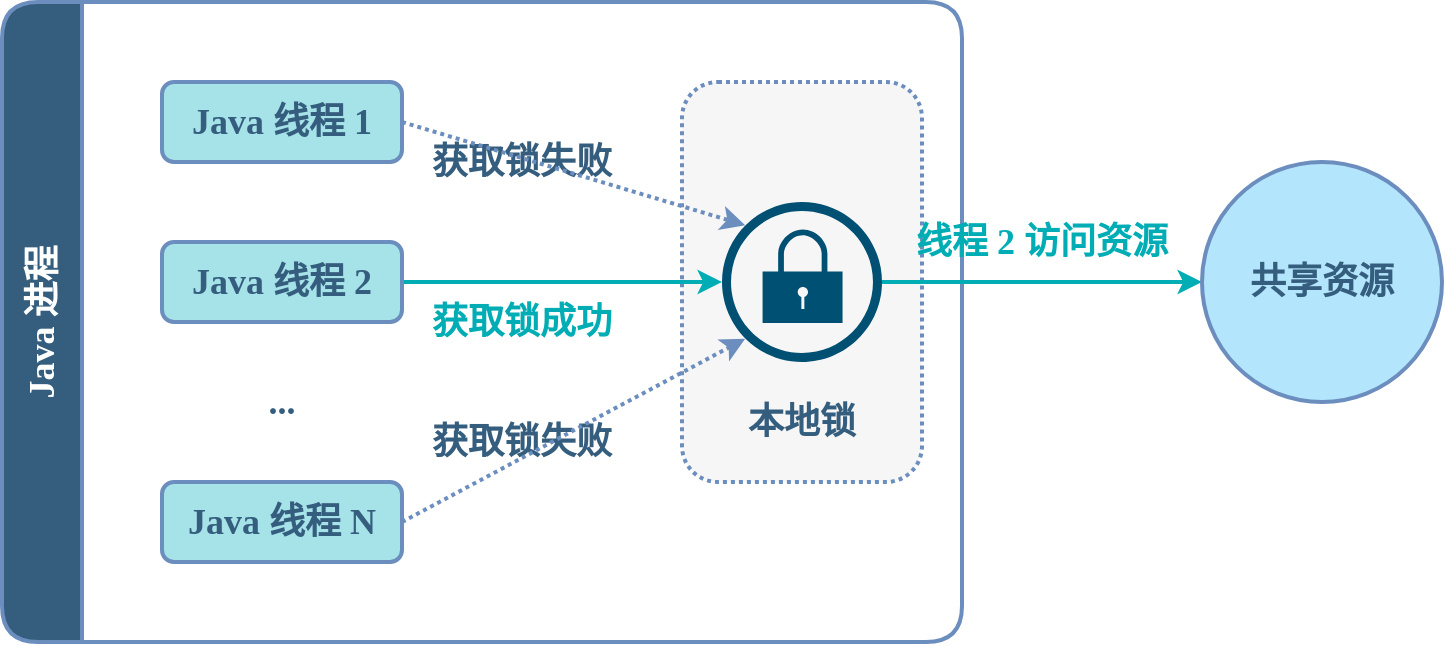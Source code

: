 <mxfile compressed="true" version="22.0.3" type="device" pages="4"><diagram name="本地锁" id="1yWEmwZhOA9OuNrl3V1_"><mxGraphModel dx="1418" dy="1421" grid="1" gridSize="10" guides="1" tooltips="1" connect="1" arrows="1" fold="1" page="1" pageScale="1" pageWidth="827" pageHeight="583" background="none" math="0" shadow="0"><root><mxCell id="OO8-lPoQyMpIlVlGduNK-0"/><mxCell id="OO8-lPoQyMpIlVlGduNK-1" parent="OO8-lPoQyMpIlVlGduNK-0"/><mxCell id="M4LfyzodiBoQ0eh-0KDr-0" value="Java 进程" style="swimlane;horizontal=0;whiteSpace=wrap;html=1;rounded=1;shadow=0;align=center;verticalAlign=middle;fontFamily=Comic Sans MS;fontSize=18;fontColor=#FFFFFF;fillColor=#355E7E;swimlaneLine=1;strokeColor=#6C8EBF;startSize=40;strokeWidth=2;container=0;" parent="OO8-lPoQyMpIlVlGduNK-1" vertex="1"><mxGeometry x="40" y="-440" width="480" height="320" as="geometry"/></mxCell><mxCell id="TGdpbvJSzfWCaN31yuAn-2" value="获取锁失败" style="rounded=1;whiteSpace=wrap;html=1;shadow=0;align=center;verticalAlign=middle;fontFamily=Comic Sans MS;fontSize=18;fontColor=#355E7E;fillColor=none;strokeColor=none;strokeWidth=2;fontStyle=1;container=0;" parent="M4LfyzodiBoQ0eh-0KDr-0" vertex="1"><mxGeometry x="200" y="200" width="120" height="40" as="geometry"/></mxCell><mxCell id="TGdpbvJSzfWCaN31yuAn-1" value="获取锁失败" style="rounded=1;whiteSpace=wrap;html=1;shadow=0;align=center;verticalAlign=middle;fontFamily=Comic Sans MS;fontSize=18;fontColor=#355E7E;fillColor=none;strokeColor=none;strokeWidth=2;fontStyle=1;container=0;" parent="M4LfyzodiBoQ0eh-0KDr-0" vertex="1"><mxGeometry x="200" y="60" width="120" height="40" as="geometry"/></mxCell><mxCell id="TGdpbvJSzfWCaN31yuAn-0" value="获取锁成功" style="rounded=1;whiteSpace=wrap;html=1;shadow=0;align=center;verticalAlign=middle;fontFamily=Comic Sans MS;fontSize=18;fontColor=#00ADB5;fillColor=none;strokeColor=none;strokeWidth=2;fontStyle=1;container=0;" parent="M4LfyzodiBoQ0eh-0KDr-0" vertex="1"><mxGeometry x="200" y="140" width="120" height="40" as="geometry"/></mxCell><mxCell id="4mXA3abjLllR75dNkjDK-1" value="" style="rounded=1;whiteSpace=wrap;html=1;shadow=0;dashed=1;dashPattern=1 1;labelBackgroundColor=none;strokeColor=#6C8EBF;strokeWidth=2;align=center;verticalAlign=bottom;fontFamily=Comic Sans MS;fontSize=18;fontColor=#0F4C75;fillColor=#F6F6F6;container=0;spacing=0;spacingBottom=0;fontStyle=1" parent="OO8-lPoQyMpIlVlGduNK-1" vertex="1"><mxGeometry x="380" y="-400" width="120" height="200" as="geometry"/></mxCell><mxCell id="ekLYxSYegP38x1zHrc41-3" value="" style="sketch=0;points=[[0.5,0,0],[1,0.5,0],[0.5,1,0],[0,0.5,0],[0.145,0.145,0],[0.856,0.145,0],[0.855,0.856,0],[0.145,0.855,0]];verticalLabelPosition=bottom;html=1;verticalAlign=top;aspect=fixed;align=center;pointerEvents=1;shape=mxgraph.cisco19.lock;fillColor=#005073;strokeColor=none;shadow=0;dashed=0;fontFamily=Helvetica;fontSize=12;fontColor=default;container=0;" parent="OO8-lPoQyMpIlVlGduNK-1" vertex="1"><mxGeometry x="400" y="-340" width="80" height="80" as="geometry"/></mxCell><mxCell id="eT1TZI0f9p2gjct2K3rV-0" style="shape=connector;rounded=1;orthogonalLoop=1;jettySize=auto;html=1;exitX=1;exitY=0.5;exitDx=0;exitDy=0;labelBackgroundColor=default;strokeColor=#6C8EBF;strokeWidth=2;align=center;verticalAlign=middle;fontFamily=ZCOOL QingKe HuangYou;fontSource=https%3A%2F%2Ffonts.googleapis.com%2Fcss%3Ffamily%3DZCOOL%2BQingKe%2BHuangYou;fontSize=18;fontColor=default;endArrow=classic;entryX=0.145;entryY=0.145;entryDx=0;entryDy=0;entryPerimeter=0;dashed=1;dashPattern=1 1;" parent="OO8-lPoQyMpIlVlGduNK-1" source="R5PbTfwPFYwdyBn6Z4OT-0" target="ekLYxSYegP38x1zHrc41-3" edge="1"><mxGeometry relative="1" as="geometry"><mxPoint x="440" y="-340" as="targetPoint"/></mxGeometry></mxCell><mxCell id="eT1TZI0f9p2gjct2K3rV-3" style="shape=connector;rounded=1;orthogonalLoop=1;jettySize=auto;html=1;exitX=1;exitY=0.5;exitDx=0;exitDy=0;labelBackgroundColor=default;strokeColor=#6C8EBF;strokeWidth=2;align=center;verticalAlign=middle;fontFamily=ZCOOL QingKe HuangYou;fontSource=https%3A%2F%2Ffonts.googleapis.com%2Fcss%3Ffamily%3DZCOOL%2BQingKe%2BHuangYou;fontSize=18;fontColor=default;endArrow=classic;entryX=0.145;entryY=0.855;entryDx=0;entryDy=0;entryPerimeter=0;dashed=1;dashPattern=1 1;" parent="OO8-lPoQyMpIlVlGduNK-1" source="R5PbTfwPFYwdyBn6Z4OT-2" target="ekLYxSYegP38x1zHrc41-3" edge="1"><mxGeometry relative="1" as="geometry"><mxPoint x="440" y="-260" as="targetPoint"/></mxGeometry></mxCell><mxCell id="eT1TZI0f9p2gjct2K3rV-2" style="shape=connector;rounded=1;orthogonalLoop=1;jettySize=auto;html=1;exitX=1;exitY=0.5;exitDx=0;exitDy=0;labelBackgroundColor=default;strokeColor=#00ADB5;strokeWidth=2;align=center;verticalAlign=middle;fontFamily=ZCOOL QingKe HuangYou;fontSource=https%3A%2F%2Ffonts.googleapis.com%2Fcss%3Ffamily%3DZCOOL%2BQingKe%2BHuangYou;fontSize=18;fontColor=default;endArrow=classic;fontStyle=0" parent="OO8-lPoQyMpIlVlGduNK-1" source="R5PbTfwPFYwdyBn6Z4OT-1" target="ekLYxSYegP38x1zHrc41-3" edge="1"><mxGeometry relative="1" as="geometry"><mxPoint x="200" y="-300.0" as="sourcePoint"/><mxPoint x="360" y="-300.0" as="targetPoint"/></mxGeometry></mxCell><mxCell id="TGdpbvJSzfWCaN31yuAn-3" value="线程 2 访问资源" style="rounded=1;whiteSpace=wrap;html=1;shadow=0;align=center;verticalAlign=middle;fontFamily=Comic Sans MS;fontSize=18;fontColor=#00ADB5;fillColor=none;strokeColor=none;strokeWidth=2;fontStyle=1" parent="OO8-lPoQyMpIlVlGduNK-1" vertex="1"><mxGeometry x="480" y="-340" width="160" height="40" as="geometry"/></mxCell><mxCell id="ekLYxSYegP38x1zHrc41-4" style="edgeStyle=orthogonalEdgeStyle;shape=connector;rounded=1;orthogonalLoop=1;jettySize=auto;html=1;exitX=1;exitY=0.5;exitDx=0;exitDy=0;exitPerimeter=0;entryX=0;entryY=0.5;entryDx=0;entryDy=0;labelBackgroundColor=default;strokeColor=#00ADB5;strokeWidth=2;align=center;verticalAlign=middle;fontFamily=ZCOOL QingKe HuangYou;fontSource=https%3A%2F%2Ffonts.googleapis.com%2Fcss%3Ffamily%3DZCOOL%2BQingKe%2BHuangYou;fontSize=18;fontColor=#333333;endArrow=classic;" parent="OO8-lPoQyMpIlVlGduNK-1" source="ekLYxSYegP38x1zHrc41-3" target="X4AZwmHD_2uOrY_8uLs--1" edge="1"><mxGeometry relative="1" as="geometry"><mxPoint x="640" y="-300" as="targetPoint"/></mxGeometry></mxCell><mxCell id="R5PbTfwPFYwdyBn6Z4OT-0" value="Java 线程 1" style="rounded=1;whiteSpace=wrap;html=1;shadow=0;align=center;verticalAlign=middle;fontFamily=Comic Sans MS;fontSize=18;fontColor=#355E7E;fillColor=#A6E3E9;strokeColor=#6C8EBF;strokeWidth=2;fontStyle=1;container=0;" parent="OO8-lPoQyMpIlVlGduNK-1" vertex="1"><mxGeometry x="120" y="-400" width="120" height="40" as="geometry"/></mxCell><mxCell id="R5PbTfwPFYwdyBn6Z4OT-1" value="Java 线程 2" style="rounded=1;whiteSpace=wrap;html=1;shadow=0;align=center;verticalAlign=middle;fontFamily=Comic Sans MS;fontSize=18;fontColor=#355E7E;fillColor=#A6E3E9;strokeColor=#6C8EBF;strokeWidth=2;fontStyle=1;container=0;" parent="OO8-lPoQyMpIlVlGduNK-1" vertex="1"><mxGeometry x="120" y="-320" width="120" height="40" as="geometry"/></mxCell><mxCell id="R5PbTfwPFYwdyBn6Z4OT-2" value="Java 线程 N" style="rounded=1;whiteSpace=wrap;html=1;shadow=0;align=center;verticalAlign=middle;fontFamily=Comic Sans MS;fontSize=18;fontColor=#355E7E;fillColor=#A6E3E9;strokeColor=#6C8EBF;strokeWidth=2;fontStyle=1;container=0;" parent="OO8-lPoQyMpIlVlGduNK-1" vertex="1"><mxGeometry x="120" y="-200" width="120" height="40" as="geometry"/></mxCell><mxCell id="2tkto3PHA0BNZSgjQ4MR-0" value="..." style="rounded=1;whiteSpace=wrap;html=1;shadow=0;align=center;verticalAlign=middle;fontFamily=Comic Sans MS;fontSize=18;fontColor=#355E7E;fillColor=none;strokeColor=none;strokeWidth=2;fontStyle=1;container=0;" parent="OO8-lPoQyMpIlVlGduNK-1" vertex="1"><mxGeometry x="120" y="-260" width="120" height="40" as="geometry"/></mxCell><mxCell id="4mXA3abjLllR75dNkjDK-2" value="本地锁" style="rounded=1;whiteSpace=wrap;html=1;shadow=0;align=center;verticalAlign=middle;fontFamily=Comic Sans MS;fontSize=18;fontColor=#355E7E;fillColor=none;strokeColor=none;strokeWidth=2;fontStyle=1;container=0;" parent="OO8-lPoQyMpIlVlGduNK-1" vertex="1"><mxGeometry x="380" y="-250" width="120" height="40" as="geometry"/></mxCell><mxCell id="X4AZwmHD_2uOrY_8uLs--1" value="&lt;b&gt;共享资源&lt;/b&gt;" style="ellipse;whiteSpace=wrap;html=1;aspect=fixed;rounded=1;shadow=0;strokeColor=#6C8EBF;strokeWidth=2;align=center;verticalAlign=middle;fontFamily=Comic Sans MS;fontSize=18;fontColor=#355E7E;fillColor=#B3E5FC;" vertex="1" parent="OO8-lPoQyMpIlVlGduNK-1"><mxGeometry x="640" y="-360" width="120" height="120" as="geometry"/></mxCell></root></mxGraphModel></diagram><diagram id="vUAgwQJx60NBp7fJHp30" name="分布式锁"><mxGraphModel dx="2363" dy="1980" grid="1" gridSize="10" guides="1" tooltips="1" connect="1" arrows="1" fold="1" page="1" pageScale="1" pageWidth="827" pageHeight="583" math="0" shadow="0"><root><mxCell id="0"/><mxCell id="1" parent="0"/><mxCell id="3qjXDOIiSSS3oEqfm58d-1" value="" style="rounded=1;whiteSpace=wrap;html=1;shadow=0;dashed=1;dashPattern=1 1;labelBackgroundColor=none;strokeColor=#6C8EBF;strokeWidth=2;align=center;verticalAlign=bottom;fontFamily=Comic Sans MS;fontSize=18;fontColor=#0F4C75;fillColor=#F6F6F6;container=0;spacing=0;spacingBottom=0;fontStyle=1" parent="1" vertex="1"><mxGeometry x="380" y="-400" width="120" height="200" as="geometry"/></mxCell><mxCell id="3qjXDOIiSSS3oEqfm58d-2" value="分布式锁" style="rounded=1;whiteSpace=wrap;html=1;shadow=0;align=center;verticalAlign=middle;fontFamily=Comic Sans MS;fontSize=18;fontColor=#355E7E;fillColor=none;strokeColor=none;strokeWidth=2;fontStyle=1;container=0;" parent="1" vertex="1"><mxGeometry x="380" y="-250" width="120" height="40" as="geometry"/></mxCell><mxCell id="KHgKTh56NRhSMYR2NcEW-1" value="Java 进程 1" style="swimlane;horizontal=0;whiteSpace=wrap;html=1;rounded=1;shadow=0;align=center;verticalAlign=middle;fontFamily=Comic Sans MS;fontSize=18;fontColor=#FFFFFF;fillColor=#355E7E;swimlaneLine=1;strokeColor=#6C8EBF;startSize=40;strokeWidth=2;container=0;" parent="1" vertex="1"><mxGeometry x="40" y="-520" width="240" height="120" as="geometry"/></mxCell><mxCell id="KHgKTh56NRhSMYR2NcEW-13" style="edgeStyle=orthogonalEdgeStyle;shape=connector;rounded=1;orthogonalLoop=1;jettySize=auto;html=1;exitX=1;exitY=0.5;exitDx=0;exitDy=0;exitPerimeter=0;entryX=0;entryY=0.5;entryDx=0;entryDy=0;labelBackgroundColor=default;strokeColor=#00ADB5;strokeWidth=2;align=center;verticalAlign=middle;fontFamily=ZCOOL QingKe HuangYou;fontSource=https%3A%2F%2Ffonts.googleapis.com%2Fcss%3Ffamily%3DZCOOL%2BQingKe%2BHuangYou;fontSize=18;fontColor=#333333;endArrow=classic;" parent="1" source="KHgKTh56NRhSMYR2NcEW-5" target="ptdSS_jhPU1x176iL7gg-1" edge="1"><mxGeometry relative="1" as="geometry"><mxPoint x="640" y="-300" as="targetPoint"/></mxGeometry></mxCell><mxCell id="KHgKTh56NRhSMYR2NcEW-2" value="Java 线程 1" style="rounded=1;whiteSpace=wrap;html=1;shadow=0;align=center;verticalAlign=middle;fontFamily=Comic Sans MS;fontSize=18;fontColor=#355E7E;fillColor=#A6E3E9;strokeColor=#6C8EBF;strokeWidth=2;fontStyle=1;container=0;" parent="1" vertex="1"><mxGeometry x="120" y="-480" width="120" height="40" as="geometry"/></mxCell><mxCell id="KHgKTh56NRhSMYR2NcEW-3" value="Java 线程 2" style="rounded=1;whiteSpace=wrap;html=1;shadow=0;align=center;verticalAlign=middle;fontFamily=Comic Sans MS;fontSize=18;fontColor=#355E7E;fillColor=#A6E3E9;strokeColor=#6C8EBF;strokeWidth=2;fontStyle=1;container=0;" parent="1" vertex="1"><mxGeometry x="120" y="-320" width="120" height="40" as="geometry"/></mxCell><mxCell id="KHgKTh56NRhSMYR2NcEW-5" value="" style="sketch=0;points=[[0.5,0,0],[1,0.5,0],[0.5,1,0],[0,0.5,0],[0.145,0.145,0],[0.856,0.145,0],[0.855,0.856,0],[0.145,0.855,0]];verticalLabelPosition=bottom;html=1;verticalAlign=top;aspect=fixed;align=center;pointerEvents=1;shape=mxgraph.cisco19.lock;fillColor=#005073;strokeColor=none;shadow=0;dashed=0;fontFamily=Helvetica;fontSize=12;fontColor=default;" parent="1" vertex="1"><mxGeometry x="400" y="-340" width="80" height="80" as="geometry"/></mxCell><mxCell id="KHgKTh56NRhSMYR2NcEW-6" style="shape=connector;rounded=1;orthogonalLoop=1;jettySize=auto;html=1;exitX=1;exitY=0.5;exitDx=0;exitDy=0;labelBackgroundColor=default;strokeColor=#6C8EBF;strokeWidth=2;align=center;verticalAlign=middle;fontFamily=ZCOOL QingKe HuangYou;fontSource=https%3A%2F%2Ffonts.googleapis.com%2Fcss%3Ffamily%3DZCOOL%2BQingKe%2BHuangYou;fontSize=18;fontColor=default;endArrow=classic;entryX=0.145;entryY=0.145;entryDx=0;entryDy=0;entryPerimeter=0;dashed=1;dashPattern=1 1;" parent="1" source="KHgKTh56NRhSMYR2NcEW-2" target="KHgKTh56NRhSMYR2NcEW-5" edge="1"><mxGeometry relative="1" as="geometry"><mxPoint x="400" y="-420" as="targetPoint"/></mxGeometry></mxCell><mxCell id="KHgKTh56NRhSMYR2NcEW-7" style="edgeStyle=orthogonalEdgeStyle;shape=connector;rounded=1;orthogonalLoop=1;jettySize=auto;html=1;exitX=1;exitY=0.5;exitDx=0;exitDy=0;labelBackgroundColor=default;strokeColor=#00ADB5;strokeWidth=2;align=center;verticalAlign=middle;fontFamily=ZCOOL QingKe HuangYou;fontSource=https%3A%2F%2Ffonts.googleapis.com%2Fcss%3Ffamily%3DZCOOL%2BQingKe%2BHuangYou;fontSize=18;fontColor=default;endArrow=classic;entryX=0;entryY=0.5;entryDx=0;entryDy=0;entryPerimeter=0;fontStyle=0" parent="1" source="KHgKTh56NRhSMYR2NcEW-3" target="KHgKTh56NRhSMYR2NcEW-5" edge="1"><mxGeometry relative="1" as="geometry"><mxPoint x="360" y="-380" as="targetPoint"/></mxGeometry></mxCell><mxCell id="KHgKTh56NRhSMYR2NcEW-8" style="shape=connector;rounded=1;orthogonalLoop=1;jettySize=auto;html=1;exitX=1;exitY=0.5;exitDx=0;exitDy=0;labelBackgroundColor=default;strokeColor=#6C8EBF;strokeWidth=2;align=center;verticalAlign=middle;fontFamily=ZCOOL QingKe HuangYou;fontSource=https%3A%2F%2Ffonts.googleapis.com%2Fcss%3Ffamily%3DZCOOL%2BQingKe%2BHuangYou;fontSize=18;fontColor=default;endArrow=classic;entryX=0.145;entryY=0.855;entryDx=0;entryDy=0;entryPerimeter=0;dashed=1;dashPattern=1 1;" parent="1" source="KHgKTh56NRhSMYR2NcEW-4" target="KHgKTh56NRhSMYR2NcEW-5" edge="1"><mxGeometry relative="1" as="geometry"><mxPoint x="400" y="-340" as="targetPoint"/></mxGeometry></mxCell><mxCell id="KHgKTh56NRhSMYR2NcEW-10" value="获取锁失败" style="rounded=1;whiteSpace=wrap;html=1;shadow=0;align=center;verticalAlign=middle;fontFamily=Comic Sans MS;fontSize=18;fontColor=#355E7E;fillColor=none;strokeColor=none;strokeWidth=2;fontStyle=1" parent="1" vertex="1"><mxGeometry x="270" y="-420" width="120" height="40" as="geometry"/></mxCell><mxCell id="KHgKTh56NRhSMYR2NcEW-11" value="获取锁失败" style="rounded=1;whiteSpace=wrap;html=1;shadow=0;align=center;verticalAlign=middle;fontFamily=Comic Sans MS;fontSize=18;fontColor=#355E7E;fillColor=none;strokeColor=none;strokeWidth=2;fontStyle=1" parent="1" vertex="1"><mxGeometry x="270" y="-200" width="120" height="40" as="geometry"/></mxCell><mxCell id="KHgKTh56NRhSMYR2NcEW-48" value="Java 进程 N" style="swimlane;horizontal=0;whiteSpace=wrap;html=1;rounded=1;shadow=0;align=center;verticalAlign=middle;fontFamily=Comic Sans MS;fontSize=18;fontColor=#FFFFFF;fillColor=#355E7E;swimlaneLine=1;strokeColor=#6C8EBF;startSize=40;strokeWidth=2;container=0;" parent="1" vertex="1"><mxGeometry x="40" y="-160" width="240" height="120" as="geometry"/></mxCell><mxCell id="KHgKTh56NRhSMYR2NcEW-4" value="Java 线程 N" style="rounded=1;whiteSpace=wrap;html=1;shadow=0;align=center;verticalAlign=middle;fontFamily=Comic Sans MS;fontSize=18;fontColor=#355E7E;fillColor=#A6E3E9;strokeColor=#6C8EBF;strokeWidth=2;fontStyle=1;container=0;" parent="KHgKTh56NRhSMYR2NcEW-48" vertex="1"><mxGeometry x="80" y="40" width="120" height="40" as="geometry"/></mxCell><mxCell id="KHgKTh56NRhSMYR2NcEW-49" value="Java 进程 2" style="swimlane;horizontal=0;whiteSpace=wrap;html=1;rounded=1;shadow=0;align=center;verticalAlign=middle;fontFamily=Comic Sans MS;fontSize=18;fontColor=#FFFFFF;fillColor=#355E7E;swimlaneLine=1;strokeColor=#6C8EBF;startSize=40;strokeWidth=2;container=0;" parent="1" vertex="1"><mxGeometry x="40" y="-360" width="240" height="120" as="geometry"/></mxCell><mxCell id="jtPgEWdq4kx3El_jLVj6-1" value="线程 2 访问资源" style="rounded=1;whiteSpace=wrap;html=1;shadow=0;align=center;verticalAlign=middle;fontFamily=Comic Sans MS;fontSize=18;fontColor=#00ADB5;fillColor=none;strokeColor=none;strokeWidth=2;fontStyle=1" parent="1" vertex="1"><mxGeometry x="480" y="-340" width="160" height="40" as="geometry"/></mxCell><mxCell id="XSLMPvXIytgXpqN9Hltu-1" value="获取锁成功" style="rounded=1;whiteSpace=wrap;html=1;shadow=0;align=center;verticalAlign=middle;fontFamily=Comic Sans MS;fontSize=18;fontColor=#00ADB5;fillColor=none;strokeColor=none;strokeWidth=2;fontStyle=1" parent="1" vertex="1"><mxGeometry x="270" y="-300" width="120" height="40" as="geometry"/></mxCell><mxCell id="WVdauDBgsnGSRhuMhXMX-1" value="..." style="rounded=1;whiteSpace=wrap;html=1;shadow=0;align=center;verticalAlign=middle;fontFamily=Comic Sans MS;fontSize=20;fontColor=#355E7E;fillColor=none;strokeColor=none;strokeWidth=2;fontStyle=1" parent="1" vertex="1"><mxGeometry x="120" y="-220" width="120" height="40" as="geometry"/></mxCell><mxCell id="ptdSS_jhPU1x176iL7gg-1" value="&lt;b&gt;共享资源&lt;/b&gt;" style="ellipse;whiteSpace=wrap;html=1;aspect=fixed;rounded=1;shadow=0;strokeColor=#6C8EBF;strokeWidth=2;align=center;verticalAlign=middle;fontFamily=Comic Sans MS;fontSize=18;fontColor=#355E7E;fillColor=#B3E5FC;" vertex="1" parent="1"><mxGeometry x="640" y="-360" width="120" height="120" as="geometry"/></mxCell></root></mxGraphModel></diagram><diagram name="死锁" id="rIcmB2vaIMvj0HsJuY-q"><mxGraphModel dx="1418" dy="1421" grid="1" gridSize="10" guides="1" tooltips="1" connect="1" arrows="1" fold="1" page="1" pageScale="1" pageWidth="827" pageHeight="583" math="0" shadow="0"><root><mxCell id="P9jogw3oj5tx3YU3QcB7-0"/><mxCell id="P9jogw3oj5tx3YU3QcB7-1" parent="P9jogw3oj5tx3YU3QcB7-0"/><mxCell id="P9jogw3oj5tx3YU3QcB7-2" value="" style="rounded=1;whiteSpace=wrap;html=1;shadow=0;dashed=1;dashPattern=1 1;labelBackgroundColor=none;strokeColor=#6C8EBF;strokeWidth=2;align=center;verticalAlign=bottom;fontFamily=Comic Sans MS;fontSize=18;fontColor=#0F4C75;fillColor=#F6F6F6;container=0;spacing=0;spacingBottom=0;fontStyle=1" vertex="1" parent="P9jogw3oj5tx3YU3QcB7-1"><mxGeometry x="400" y="-400" width="160" height="200" as="geometry"/></mxCell><mxCell id="P9jogw3oj5tx3YU3QcB7-3" value="分布式锁" style="rounded=1;whiteSpace=wrap;html=1;shadow=0;align=center;verticalAlign=middle;fontFamily=Comic Sans MS;fontSize=18;fontColor=#355E7E;fillColor=none;strokeColor=none;strokeWidth=2;fontStyle=1;container=0;" vertex="1" parent="P9jogw3oj5tx3YU3QcB7-1"><mxGeometry x="420" y="-250" width="120" height="40" as="geometry"/></mxCell><mxCell id="P9jogw3oj5tx3YU3QcB7-6" style="edgeStyle=orthogonalEdgeStyle;shape=connector;rounded=1;orthogonalLoop=1;jettySize=auto;html=1;exitX=1;exitY=0.5;exitDx=0;exitDy=0;exitPerimeter=0;entryX=0;entryY=0.5;entryDx=0;entryDy=0;labelBackgroundColor=default;strokeColor=#6C8EBF;strokeWidth=2;align=center;verticalAlign=middle;fontFamily=ZCOOL QingKe HuangYou;fontSource=https%3A%2F%2Ffonts.googleapis.com%2Fcss%3Ffamily%3DZCOOL%2BQingKe%2BHuangYou;fontSize=18;fontColor=#333333;endArrow=none;dashed=1;dashPattern=1 1;endFill=0;" edge="1" parent="P9jogw3oj5tx3YU3QcB7-1" source="P9jogw3oj5tx3YU3QcB7-9" target="HrgkgWXQVwJHxpRJidIv-0"><mxGeometry relative="1" as="geometry"><mxPoint x="640" y="-300" as="targetPoint"/></mxGeometry></mxCell><mxCell id="P9jogw3oj5tx3YU3QcB7-7" value="应用节点 1" style="rounded=1;whiteSpace=wrap;html=1;shadow=0;align=center;verticalAlign=middle;fontFamily=Comic Sans MS;fontSize=18;fontColor=#355E7E;fillColor=#A6E3E9;strokeColor=#6C8EBF;strokeWidth=2;fontStyle=1;container=0;" vertex="1" parent="P9jogw3oj5tx3YU3QcB7-1"><mxGeometry x="120" y="-480" width="120" height="80" as="geometry"/></mxCell><mxCell id="P9jogw3oj5tx3YU3QcB7-8" value="应用节点 2&lt;br&gt;（宕机）" style="rounded=1;whiteSpace=wrap;html=1;shadow=0;align=center;verticalAlign=middle;fontFamily=Comic Sans MS;fontSize=18;fontColor=#FFFFFF;fillColor=#0F4C75;strokeColor=none;strokeWidth=2;fontStyle=1;container=0;" vertex="1" parent="P9jogw3oj5tx3YU3QcB7-1"><mxGeometry x="120" y="-320" width="120" height="80" as="geometry"/></mxCell><mxCell id="P9jogw3oj5tx3YU3QcB7-9" value="" style="sketch=0;points=[[0.5,0,0],[1,0.5,0],[0.5,1,0],[0,0.5,0],[0.145,0.145,0],[0.856,0.145,0],[0.855,0.856,0],[0.145,0.855,0]];verticalLabelPosition=bottom;html=1;verticalAlign=top;aspect=fixed;align=center;pointerEvents=1;shape=mxgraph.cisco19.lock;fillColor=#0F4C75;strokeColor=none;shadow=0;dashed=0;fontFamily=Helvetica;fontSize=12;fontColor=default;" vertex="1" parent="P9jogw3oj5tx3YU3QcB7-1"><mxGeometry x="440" y="-340" width="80" height="80" as="geometry"/></mxCell><mxCell id="P9jogw3oj5tx3YU3QcB7-10" style="shape=connector;rounded=1;orthogonalLoop=1;jettySize=auto;html=1;exitX=1;exitY=0.5;exitDx=0;exitDy=0;labelBackgroundColor=default;strokeColor=#6C8EBF;strokeWidth=2;align=center;verticalAlign=middle;fontFamily=ZCOOL QingKe HuangYou;fontSource=https%3A%2F%2Ffonts.googleapis.com%2Fcss%3Ffamily%3DZCOOL%2BQingKe%2BHuangYou;fontSize=18;fontColor=default;endArrow=classic;entryX=0.145;entryY=0.145;entryDx=0;entryDy=0;entryPerimeter=0;dashed=1;dashPattern=1 1;" edge="1" parent="P9jogw3oj5tx3YU3QcB7-1" source="P9jogw3oj5tx3YU3QcB7-7" target="P9jogw3oj5tx3YU3QcB7-9"><mxGeometry relative="1" as="geometry"><mxPoint x="400" y="-420" as="targetPoint"/></mxGeometry></mxCell><mxCell id="P9jogw3oj5tx3YU3QcB7-12" style="shape=connector;rounded=1;orthogonalLoop=1;jettySize=auto;html=1;exitX=1;exitY=0.5;exitDx=0;exitDy=0;labelBackgroundColor=default;strokeColor=#6C8EBF;strokeWidth=2;align=center;verticalAlign=middle;fontFamily=ZCOOL QingKe HuangYou;fontSource=https%3A%2F%2Ffonts.googleapis.com%2Fcss%3Ffamily%3DZCOOL%2BQingKe%2BHuangYou;fontSize=18;fontColor=default;endArrow=classic;entryX=0.145;entryY=0.855;entryDx=0;entryDy=0;entryPerimeter=0;dashed=1;dashPattern=1 1;" edge="1" parent="P9jogw3oj5tx3YU3QcB7-1" source="P9jogw3oj5tx3YU3QcB7-16" target="P9jogw3oj5tx3YU3QcB7-9"><mxGeometry relative="1" as="geometry"><mxPoint x="400" y="-340" as="targetPoint"/></mxGeometry></mxCell><mxCell id="P9jogw3oj5tx3YU3QcB7-13" value="获取锁失败" style="rounded=1;whiteSpace=wrap;html=1;shadow=0;align=center;verticalAlign=middle;fontFamily=Comic Sans MS;fontSize=18;fontColor=#355E7E;fillColor=none;strokeColor=none;strokeWidth=2;fontStyle=1" vertex="1" parent="P9jogw3oj5tx3YU3QcB7-1"><mxGeometry x="270" y="-420" width="120" height="40" as="geometry"/></mxCell><mxCell id="P9jogw3oj5tx3YU3QcB7-14" value="获取锁失败" style="rounded=1;whiteSpace=wrap;html=1;shadow=0;align=center;verticalAlign=middle;fontFamily=Comic Sans MS;fontSize=18;fontColor=#355E7E;fillColor=none;strokeColor=none;strokeWidth=2;fontStyle=1" vertex="1" parent="P9jogw3oj5tx3YU3QcB7-1"><mxGeometry x="270" y="-200" width="120" height="40" as="geometry"/></mxCell><mxCell id="P9jogw3oj5tx3YU3QcB7-16" value="应用节点 3" style="rounded=1;whiteSpace=wrap;html=1;shadow=0;align=center;verticalAlign=middle;fontFamily=Comic Sans MS;fontSize=18;fontColor=#355E7E;fillColor=#A6E3E9;strokeColor=#6C8EBF;strokeWidth=2;fontStyle=1;container=0;movable=1;resizable=1;rotatable=1;deletable=1;editable=1;locked=0;connectable=1;" vertex="1" parent="P9jogw3oj5tx3YU3QcB7-1"><mxGeometry x="120" y="-160" width="120" height="80" as="geometry"/></mxCell><mxCell id="esb_i-LoNZxgv3eIhptx-0" value="应用集群" style="swimlane;whiteSpace=wrap;html=1;rounded=1;shadow=0;strokeColor=#6C8EBF;strokeWidth=2;align=center;verticalAlign=middle;fontFamily=Comic Sans MS;fontSize=18;fontColor=#FFFFFF;startSize=40;fillColor=#355E7E;" vertex="1" parent="P9jogw3oj5tx3YU3QcB7-1"><mxGeometry x="80" y="-560" width="200" height="520" as="geometry"/></mxCell><mxCell id="T7lzzIl3ojnkEiQFCuha-0" value="..." style="rounded=1;whiteSpace=wrap;html=1;shadow=0;align=center;verticalAlign=middle;fontFamily=Comic Sans MS;fontSize=20;fontColor=#355E7E;fillColor=none;strokeColor=none;strokeWidth=2;fontStyle=1;container=0;" vertex="1" parent="esb_i-LoNZxgv3eIhptx-0"><mxGeometry x="40" y="320" width="120" height="80" as="geometry"/></mxCell><mxCell id="n82YFgje9zy_UtK4tHRs-0" value="锁的持有者：节点2" style="rounded=1;whiteSpace=wrap;html=1;shadow=0;align=center;verticalAlign=middle;fontFamily=Comic Sans MS;fontSize=16;fontColor=#355E7E;fillColor=none;strokeColor=none;strokeWidth=2;fontStyle=1" vertex="1" parent="P9jogw3oj5tx3YU3QcB7-1"><mxGeometry x="405" y="-390" width="150" height="40" as="geometry"/></mxCell><mxCell id="HrgkgWXQVwJHxpRJidIv-0" value="&lt;b&gt;共享资源&lt;/b&gt;" style="ellipse;whiteSpace=wrap;html=1;aspect=fixed;rounded=1;shadow=0;strokeColor=#6C8EBF;strokeWidth=2;align=center;verticalAlign=middle;fontFamily=Comic Sans MS;fontSize=18;fontColor=#355E7E;fillColor=#B3E5FC;" vertex="1" parent="P9jogw3oj5tx3YU3QcB7-1"><mxGeometry x="680" y="-360" width="120" height="120" as="geometry"/></mxCell></root></mxGraphModel></diagram><diagram name="避免死锁" id="l1Dd74psXbDRnvEtjB8L"><mxGraphModel dx="4051" dy="2394" grid="1" gridSize="10" guides="1" tooltips="1" connect="1" arrows="1" fold="1" page="1" pageScale="1" pageWidth="1169" pageHeight="1654" math="0" shadow="0"><root><mxCell id="c0Gg6rTRUD62XxNvNkIl-0"/><mxCell id="c0Gg6rTRUD62XxNvNkIl-1" parent="c0Gg6rTRUD62XxNvNkIl-0"/><mxCell id="2jIy6tq-Go4oP2qw0Zcd-23" value="" style="triangle;whiteSpace=wrap;html=1;rounded=1;shadow=0;dashed=0;labelBackgroundColor=#ffffff;strokeColor=#6C8EBF;strokeWidth=2;align=center;verticalAlign=top;fontFamily=Comic Sans MS;fontSize=18;fontColor=#355E7E;fillColor=#FFF5E4;rotation=90;" vertex="1" parent="c0Gg6rTRUD62XxNvNkIl-1"><mxGeometry x="570" y="760" width="60" height="80" as="geometry"/></mxCell><mxCell id="WZ7NOsJH4y6YEsxwzy4c-0" value="" style="group" vertex="1" connectable="0" parent="c0Gg6rTRUD62XxNvNkIl-1"><mxGeometry x="240" y="840" width="720" height="520" as="geometry"/></mxCell><mxCell id="2jIy6tq-Go4oP2qw0Zcd-4" value="" style="rounded=1;whiteSpace=wrap;html=1;shadow=0;dashed=1;dashPattern=1 1;labelBackgroundColor=none;strokeColor=#6C8EBF;strokeWidth=2;align=center;verticalAlign=bottom;fontFamily=Comic Sans MS;fontSize=18;fontColor=#0F4C75;fillColor=#F6F6F6;container=0;spacing=0;spacingBottom=0;fontStyle=1" vertex="1" parent="WZ7NOsJH4y6YEsxwzy4c-0"><mxGeometry x="320" y="160" width="160" height="200" as="geometry"/></mxCell><mxCell id="2jIy6tq-Go4oP2qw0Zcd-5" value="分布式锁" style="rounded=1;whiteSpace=wrap;html=1;shadow=0;align=center;verticalAlign=middle;fontFamily=Comic Sans MS;fontSize=18;fontColor=#355E7E;fillColor=none;strokeColor=none;strokeWidth=2;fontStyle=1;container=0;" vertex="1" parent="WZ7NOsJH4y6YEsxwzy4c-0"><mxGeometry x="340" y="310" width="120" height="40" as="geometry"/></mxCell><mxCell id="2jIy6tq-Go4oP2qw0Zcd-7" value="应用节点 1" style="rounded=1;whiteSpace=wrap;html=1;shadow=0;align=center;verticalAlign=middle;fontFamily=Comic Sans MS;fontSize=18;fontColor=#355E7E;fillColor=#A6E3E9;strokeColor=#6C8EBF;strokeWidth=2;fontStyle=1;container=0;" vertex="1" parent="WZ7NOsJH4y6YEsxwzy4c-0"><mxGeometry x="40" y="80" width="120" height="80" as="geometry"/></mxCell><mxCell id="2jIy6tq-Go4oP2qw0Zcd-8" value="应用节点 2&lt;br&gt;（宕机）" style="rounded=1;whiteSpace=wrap;html=1;shadow=0;align=center;verticalAlign=middle;fontFamily=Comic Sans MS;fontSize=18;fontColor=#FFFFFF;fillColor=#0F4C75;strokeColor=none;strokeWidth=2;fontStyle=1;container=0;" vertex="1" parent="WZ7NOsJH4y6YEsxwzy4c-0"><mxGeometry x="40" y="240" width="120" height="80" as="geometry"/></mxCell><mxCell id="2jIy6tq-Go4oP2qw0Zcd-9" value="" style="sketch=0;points=[[0.5,0,0],[1,0.5,0],[0.5,1,0],[0,0.5,0],[0.145,0.145,0],[0.856,0.145,0],[0.855,0.856,0],[0.145,0.855,0]];verticalLabelPosition=bottom;html=1;verticalAlign=top;aspect=fixed;align=center;pointerEvents=1;shape=mxgraph.cisco19.lock;fillColor=#0F4C75;strokeColor=none;shadow=0;dashed=0;fontFamily=Helvetica;fontSize=12;fontColor=default;container=0;" vertex="1" parent="WZ7NOsJH4y6YEsxwzy4c-0"><mxGeometry x="360" y="220" width="80" height="80" as="geometry"/></mxCell><mxCell id="2jIy6tq-Go4oP2qw0Zcd-10" value="应用节点 3" style="rounded=1;whiteSpace=wrap;html=1;shadow=0;align=center;verticalAlign=middle;fontFamily=Comic Sans MS;fontSize=18;fontColor=#355E7E;fillColor=#A6E3E9;strokeColor=#6C8EBF;strokeWidth=2;fontStyle=1;container=0;movable=1;resizable=1;rotatable=1;deletable=1;editable=1;locked=0;connectable=1;" vertex="1" parent="WZ7NOsJH4y6YEsxwzy4c-0"><mxGeometry x="40" y="400" width="120" height="80" as="geometry"/></mxCell><mxCell id="2jIy6tq-Go4oP2qw0Zcd-11" value="应用集群" style="swimlane;whiteSpace=wrap;html=1;rounded=1;shadow=0;strokeColor=#6C8EBF;strokeWidth=2;align=center;verticalAlign=middle;fontFamily=Comic Sans MS;fontSize=18;fontColor=#FFFFFF;startSize=40;fillColor=#355E7E;container=0;spacing=0;" vertex="1" parent="WZ7NOsJH4y6YEsxwzy4c-0"><mxGeometry width="200" height="520" as="geometry"/></mxCell><mxCell id="2jIy6tq-Go4oP2qw0Zcd-12" value="..." style="rounded=1;whiteSpace=wrap;html=1;shadow=0;align=center;verticalAlign=middle;fontFamily=Comic Sans MS;fontSize=20;fontColor=#355E7E;fillColor=none;strokeColor=none;strokeWidth=2;fontStyle=1;container=0;" vertex="1" parent="2jIy6tq-Go4oP2qw0Zcd-11"><mxGeometry x="40" y="320" width="120" height="80" as="geometry"/></mxCell><mxCell id="2jIy6tq-Go4oP2qw0Zcd-14" value="&lt;b&gt;共享资源&lt;/b&gt;" style="ellipse;whiteSpace=wrap;html=1;aspect=fixed;rounded=1;shadow=0;strokeColor=#6C8EBF;strokeWidth=2;align=center;verticalAlign=middle;fontFamily=Comic Sans MS;fontSize=18;fontColor=#355E7E;fillColor=#B3E5FC;container=0;" vertex="1" parent="WZ7NOsJH4y6YEsxwzy4c-0"><mxGeometry x="600" y="200" width="120" height="120" as="geometry"/></mxCell><mxCell id="2jIy6tq-Go4oP2qw0Zcd-18" style="shape=connector;rounded=1;orthogonalLoop=1;jettySize=auto;html=1;exitX=1;exitY=0.5;exitDx=0;exitDy=0;labelBackgroundColor=default;strokeColor=#00ADB5;strokeWidth=2;align=center;verticalAlign=middle;fontFamily=ZCOOL QingKe HuangYou;fontSource=https%3A%2F%2Ffonts.googleapis.com%2Fcss%3Ffamily%3DZCOOL%2BQingKe%2BHuangYou;fontSize=18;fontColor=default;endArrow=classic;entryX=0.145;entryY=0.145;entryDx=0;entryDy=0;entryPerimeter=0;" edge="1" parent="WZ7NOsJH4y6YEsxwzy4c-0" source="2jIy6tq-Go4oP2qw0Zcd-7" target="2jIy6tq-Go4oP2qw0Zcd-9"><mxGeometry relative="1" as="geometry"><mxPoint x="372" y="232" as="targetPoint"/><mxPoint x="160" y="120" as="sourcePoint"/></mxGeometry></mxCell><mxCell id="2jIy6tq-Go4oP2qw0Zcd-6" style="edgeStyle=orthogonalEdgeStyle;shape=connector;rounded=1;orthogonalLoop=1;jettySize=auto;html=1;exitX=1;exitY=0.5;exitDx=0;exitDy=0;exitPerimeter=0;entryX=0;entryY=0.5;entryDx=0;entryDy=0;labelBackgroundColor=default;strokeColor=#00ADB5;strokeWidth=2;align=center;verticalAlign=middle;fontFamily=ZCOOL QingKe HuangYou;fontSource=https%3A%2F%2Ffonts.googleapis.com%2Fcss%3Ffamily%3DZCOOL%2BQingKe%2BHuangYou;fontSize=18;fontColor=#333333;endArrow=classic;endFill=1;" edge="1" parent="WZ7NOsJH4y6YEsxwzy4c-0" source="2jIy6tq-Go4oP2qw0Zcd-9" target="2jIy6tq-Go4oP2qw0Zcd-14"><mxGeometry relative="1" as="geometry"><mxPoint x="560" y="260" as="targetPoint"/></mxGeometry></mxCell><mxCell id="2jIy6tq-Go4oP2qw0Zcd-19" style="shape=connector;rounded=1;orthogonalLoop=1;jettySize=auto;html=1;labelBackgroundColor=default;strokeColor=#6C8EBF;strokeWidth=2;align=center;verticalAlign=middle;fontFamily=ZCOOL QingKe HuangYou;fontSource=https%3A%2F%2Ffonts.googleapis.com%2Fcss%3Ffamily%3DZCOOL%2BQingKe%2BHuangYou;fontSize=18;fontColor=default;endArrow=classic;entryX=0.145;entryY=0.855;entryDx=0;entryDy=0;entryPerimeter=0;dashed=1;dashPattern=1 1;exitX=1;exitY=0.5;exitDx=0;exitDy=0;" edge="1" parent="WZ7NOsJH4y6YEsxwzy4c-0" source="2jIy6tq-Go4oP2qw0Zcd-10" target="2jIy6tq-Go4oP2qw0Zcd-9"><mxGeometry relative="1" as="geometry"><mxPoint x="372" y="288" as="targetPoint"/><mxPoint x="160" y="440" as="sourcePoint"/></mxGeometry></mxCell><mxCell id="2jIy6tq-Go4oP2qw0Zcd-20" value="获取锁成功" style="rounded=1;whiteSpace=wrap;html=1;shadow=0;align=center;verticalAlign=middle;fontFamily=Comic Sans MS;fontSize=18;fontColor=#355E7E;fillColor=none;strokeColor=none;strokeWidth=2;fontStyle=1;container=0;" vertex="1" parent="WZ7NOsJH4y6YEsxwzy4c-0"><mxGeometry x="190" y="140" width="120" height="40" as="geometry"/></mxCell><mxCell id="2jIy6tq-Go4oP2qw0Zcd-21" value="获取锁失败" style="rounded=1;whiteSpace=wrap;html=1;shadow=0;align=center;verticalAlign=middle;fontFamily=Comic Sans MS;fontSize=18;fontColor=#355E7E;fillColor=none;strokeColor=none;strokeWidth=2;fontStyle=1;container=0;" vertex="1" parent="WZ7NOsJH4y6YEsxwzy4c-0"><mxGeometry x="190" y="360" width="120" height="40" as="geometry"/></mxCell><mxCell id="Oazlnwh4e1LrwqcnNO9D-0" value="节点 1 访问资源" style="rounded=1;whiteSpace=wrap;html=1;shadow=0;align=center;verticalAlign=middle;fontFamily=Comic Sans MS;fontSize=18;fontColor=#00ADB5;fillColor=none;strokeColor=none;strokeWidth=2;fontStyle=1" vertex="1" parent="WZ7NOsJH4y6YEsxwzy4c-0"><mxGeometry x="440" y="220" width="160" height="40" as="geometry"/></mxCell><mxCell id="1h_iPFoggfggb8BGAwPd-0" value="锁的持有者：节点 1" style="rounded=1;whiteSpace=wrap;html=1;shadow=0;align=center;verticalAlign=middle;fontFamily=Comic Sans MS;fontSize=16;fontColor=#355E7E;fillColor=none;strokeColor=none;strokeWidth=2;fontStyle=1;container=0;" vertex="1" parent="WZ7NOsJH4y6YEsxwzy4c-0"><mxGeometry x="325" y="170" width="150" height="40" as="geometry"/></mxCell><mxCell id="WZ7NOsJH4y6YEsxwzy4c-1" value="" style="group" vertex="1" connectable="0" parent="c0Gg6rTRUD62XxNvNkIl-1"><mxGeometry x="240" y="240" width="720" height="520" as="geometry"/></mxCell><mxCell id="c0Gg6rTRUD62XxNvNkIl-2" value="" style="rounded=1;whiteSpace=wrap;html=1;shadow=0;dashed=1;dashPattern=1 1;labelBackgroundColor=none;strokeColor=#6C8EBF;strokeWidth=2;align=center;verticalAlign=bottom;fontFamily=Comic Sans MS;fontSize=18;fontColor=#0F4C75;fillColor=#F6F6F6;container=0;spacing=0;spacingBottom=0;fontStyle=1" vertex="1" parent="WZ7NOsJH4y6YEsxwzy4c-1"><mxGeometry x="320" y="160" width="160" height="200" as="geometry"/></mxCell><mxCell id="c0Gg6rTRUD62XxNvNkIl-3" value="分布式锁" style="rounded=1;whiteSpace=wrap;html=1;shadow=0;align=center;verticalAlign=middle;fontFamily=Comic Sans MS;fontSize=18;fontColor=#355E7E;fillColor=none;strokeColor=none;strokeWidth=2;fontStyle=1;container=0;" vertex="1" parent="WZ7NOsJH4y6YEsxwzy4c-1"><mxGeometry x="340" y="310" width="120" height="40" as="geometry"/></mxCell><mxCell id="c0Gg6rTRUD62XxNvNkIl-5" value="应用节点 1" style="rounded=1;whiteSpace=wrap;html=1;shadow=0;align=center;verticalAlign=middle;fontFamily=Comic Sans MS;fontSize=18;fontColor=#355E7E;fillColor=#A6E3E9;strokeColor=#6C8EBF;strokeWidth=2;fontStyle=1;container=0;" vertex="1" parent="WZ7NOsJH4y6YEsxwzy4c-1"><mxGeometry x="40" y="80" width="120" height="80" as="geometry"/></mxCell><mxCell id="c0Gg6rTRUD62XxNvNkIl-6" value="应用节点 2&lt;br&gt;（宕机）" style="rounded=1;whiteSpace=wrap;html=1;shadow=0;align=center;verticalAlign=middle;fontFamily=Comic Sans MS;fontSize=18;fontColor=#FFFFFF;fillColor=#0F4C75;strokeColor=none;strokeWidth=2;fontStyle=1;container=0;" vertex="1" parent="WZ7NOsJH4y6YEsxwzy4c-1"><mxGeometry x="40" y="240" width="120" height="80" as="geometry"/></mxCell><mxCell id="c0Gg6rTRUD62XxNvNkIl-7" value="" style="sketch=0;points=[[0.5,0,0],[1,0.5,0],[0.5,1,0],[0,0.5,0],[0.145,0.145,0],[0.856,0.145,0],[0.855,0.856,0],[0.145,0.855,0]];verticalLabelPosition=bottom;html=1;verticalAlign=top;aspect=fixed;align=center;pointerEvents=1;shape=mxgraph.cisco19.lock;fillColor=#0F4C75;strokeColor=none;shadow=0;dashed=0;fontFamily=Helvetica;fontSize=12;fontColor=default;container=0;" vertex="1" parent="WZ7NOsJH4y6YEsxwzy4c-1"><mxGeometry x="360" y="220" width="80" height="80" as="geometry"/></mxCell><mxCell id="c0Gg6rTRUD62XxNvNkIl-12" value="应用节点 3" style="rounded=1;whiteSpace=wrap;html=1;shadow=0;align=center;verticalAlign=middle;fontFamily=Comic Sans MS;fontSize=18;fontColor=#355E7E;fillColor=#A6E3E9;strokeColor=#6C8EBF;strokeWidth=2;fontStyle=1;container=0;movable=1;resizable=1;rotatable=1;deletable=1;editable=1;locked=0;connectable=1;" vertex="1" parent="WZ7NOsJH4y6YEsxwzy4c-1"><mxGeometry x="40" y="400" width="120" height="80" as="geometry"/></mxCell><mxCell id="c0Gg6rTRUD62XxNvNkIl-13" value="应用集群" style="swimlane;whiteSpace=wrap;html=1;rounded=1;shadow=0;strokeColor=#6C8EBF;strokeWidth=2;align=center;verticalAlign=middle;fontFamily=Comic Sans MS;fontSize=18;fontColor=#FFFFFF;startSize=40;fillColor=#355E7E;container=0;" vertex="1" parent="WZ7NOsJH4y6YEsxwzy4c-1"><mxGeometry width="200" height="520" as="geometry"/></mxCell><mxCell id="1h_iPFoggfggb8BGAwPd-1" value="..." style="rounded=1;whiteSpace=wrap;html=1;shadow=0;align=center;verticalAlign=middle;fontFamily=Comic Sans MS;fontSize=20;fontColor=#355E7E;fillColor=none;strokeColor=none;strokeWidth=2;fontStyle=1;container=0;" vertex="1" parent="c0Gg6rTRUD62XxNvNkIl-13"><mxGeometry x="40" y="320" width="120" height="80" as="geometry"/></mxCell><mxCell id="c0Gg6rTRUD62XxNvNkIl-15" value="锁的持有者：节点 2" style="rounded=1;whiteSpace=wrap;html=1;shadow=0;align=center;verticalAlign=middle;fontFamily=Comic Sans MS;fontSize=16;fontColor=#355E7E;fillColor=none;strokeColor=none;strokeWidth=2;fontStyle=1;container=0;" vertex="1" parent="WZ7NOsJH4y6YEsxwzy4c-1"><mxGeometry x="325" y="170" width="150" height="40" as="geometry"/></mxCell><mxCell id="c0Gg6rTRUD62XxNvNkIl-16" value="&lt;b&gt;共享资源&lt;/b&gt;" style="ellipse;whiteSpace=wrap;html=1;aspect=fixed;rounded=1;shadow=0;strokeColor=#6C8EBF;strokeWidth=2;align=center;verticalAlign=middle;fontFamily=Comic Sans MS;fontSize=18;fontColor=#355E7E;fillColor=#B3E5FC;container=0;" vertex="1" parent="WZ7NOsJH4y6YEsxwzy4c-1"><mxGeometry x="600" y="200" width="120" height="120" as="geometry"/></mxCell><mxCell id="Phq9LLpqkvGR82KRW3yG-16" style="edgeStyle=orthogonalEdgeStyle;shape=connector;rounded=1;orthogonalLoop=1;jettySize=auto;html=1;exitX=0.5;exitY=0;exitDx=0;exitDy=0;entryX=1;entryY=0.25;entryDx=0;entryDy=0;dashed=1;dashPattern=1 1;labelBackgroundColor=default;strokeColor=#6C8EBF;strokeWidth=2;align=center;verticalAlign=middle;fontFamily=ZCOOL QingKe HuangYou;fontSource=https%3A%2F%2Ffonts.googleapis.com%2Fcss%3Ffamily%3DZCOOL%2BQingKe%2BHuangYou;fontSize=18;fontColor=default;endArrow=classic;" edge="1" parent="WZ7NOsJH4y6YEsxwzy4c-1" source="c0Gg6rTRUD62XxNvNkIl-2" target="c0Gg6rTRUD62XxNvNkIl-2"><mxGeometry relative="1" as="geometry"><Array as="points"><mxPoint x="400" y="120"/><mxPoint x="520" y="120"/><mxPoint x="520" y="210"/></Array></mxGeometry></mxCell><mxCell id="Phq9LLpqkvGR82KRW3yG-17" value="超时检测，过期删除" style="rounded=1;whiteSpace=wrap;html=1;shadow=0;align=center;verticalAlign=middle;fontFamily=Comic Sans MS;fontSize=16;fontColor=#355E7E;fillColor=none;strokeColor=none;strokeWidth=2;fontStyle=1;container=0;" vertex="1" parent="WZ7NOsJH4y6YEsxwzy4c-1"><mxGeometry x="400" y="80" width="160" height="40" as="geometry"/></mxCell><mxCell id="Phq9LLpqkvGR82KRW3yG-18" value="" style="html=1;verticalLabelPosition=bottom;align=center;labelBackgroundColor=#ffffff;verticalAlign=top;strokeWidth=2;strokeColor=#6C8EBF;shadow=0;dashed=0;shape=mxgraph.ios7.icons.clock;rounded=1;fontFamily=Comic Sans MS;fontSize=18;fontColor=#355E7E;fillColor=#FFF5E4;aspect=fixed;container=0;" vertex="1" parent="WZ7NOsJH4y6YEsxwzy4c-1"><mxGeometry x="360" y="80" width="40" height="40" as="geometry"/></mxCell><mxCell id="2jIy6tq-Go4oP2qw0Zcd-0" style="shape=connector;rounded=1;orthogonalLoop=1;jettySize=auto;html=1;exitX=1;exitY=0.5;exitDx=0;exitDy=0;labelBackgroundColor=default;strokeColor=#6C8EBF;strokeWidth=2;align=center;verticalAlign=middle;fontFamily=ZCOOL QingKe HuangYou;fontSource=https%3A%2F%2Ffonts.googleapis.com%2Fcss%3Ffamily%3DZCOOL%2BQingKe%2BHuangYou;fontSize=18;fontColor=default;endArrow=classic;entryX=0.145;entryY=0.145;entryDx=0;entryDy=0;entryPerimeter=0;dashed=1;dashPattern=1 1;" edge="1" parent="WZ7NOsJH4y6YEsxwzy4c-1" source="c0Gg6rTRUD62XxNvNkIl-5" target="c0Gg6rTRUD62XxNvNkIl-7"><mxGeometry relative="1" as="geometry"><mxPoint x="372" y="232" as="targetPoint"/><mxPoint x="160" y="120" as="sourcePoint"/></mxGeometry></mxCell><mxCell id="c0Gg6rTRUD62XxNvNkIl-4" style="edgeStyle=orthogonalEdgeStyle;shape=connector;rounded=1;orthogonalLoop=1;jettySize=auto;html=1;exitX=1;exitY=0.5;exitDx=0;exitDy=0;exitPerimeter=0;entryX=0;entryY=0.5;entryDx=0;entryDy=0;labelBackgroundColor=default;strokeColor=#6C8EBF;strokeWidth=2;align=center;verticalAlign=middle;fontFamily=ZCOOL QingKe HuangYou;fontSource=https%3A%2F%2Ffonts.googleapis.com%2Fcss%3Ffamily%3DZCOOL%2BQingKe%2BHuangYou;fontSize=18;fontColor=#333333;endArrow=none;dashed=1;dashPattern=1 1;endFill=0;" edge="1" parent="WZ7NOsJH4y6YEsxwzy4c-1" source="c0Gg6rTRUD62XxNvNkIl-7" target="c0Gg6rTRUD62XxNvNkIl-16"><mxGeometry relative="1" as="geometry"><mxPoint x="560" y="260" as="targetPoint"/></mxGeometry></mxCell><mxCell id="2jIy6tq-Go4oP2qw0Zcd-1" style="shape=connector;rounded=1;orthogonalLoop=1;jettySize=auto;html=1;labelBackgroundColor=default;strokeColor=#6C8EBF;strokeWidth=2;align=center;verticalAlign=middle;fontFamily=ZCOOL QingKe HuangYou;fontSource=https%3A%2F%2Ffonts.googleapis.com%2Fcss%3Ffamily%3DZCOOL%2BQingKe%2BHuangYou;fontSize=18;fontColor=default;endArrow=classic;entryX=0.145;entryY=0.855;entryDx=0;entryDy=0;entryPerimeter=0;dashed=1;dashPattern=1 1;exitX=1;exitY=0.5;exitDx=0;exitDy=0;" edge="1" parent="WZ7NOsJH4y6YEsxwzy4c-1" source="c0Gg6rTRUD62XxNvNkIl-12" target="c0Gg6rTRUD62XxNvNkIl-7"><mxGeometry relative="1" as="geometry"><mxPoint x="372" y="288" as="targetPoint"/><mxPoint x="160" y="440" as="sourcePoint"/></mxGeometry></mxCell><mxCell id="2jIy6tq-Go4oP2qw0Zcd-2" value="获取锁失败" style="rounded=1;whiteSpace=wrap;html=1;shadow=0;align=center;verticalAlign=middle;fontFamily=Comic Sans MS;fontSize=18;fontColor=#355E7E;fillColor=none;strokeColor=none;strokeWidth=2;fontStyle=1;container=0;" vertex="1" parent="WZ7NOsJH4y6YEsxwzy4c-1"><mxGeometry x="190" y="140" width="120" height="40" as="geometry"/></mxCell><mxCell id="2jIy6tq-Go4oP2qw0Zcd-3" value="获取锁失败" style="rounded=1;whiteSpace=wrap;html=1;shadow=0;align=center;verticalAlign=middle;fontFamily=Comic Sans MS;fontSize=18;fontColor=#355E7E;fillColor=none;strokeColor=none;strokeWidth=2;fontStyle=1;container=0;" vertex="1" parent="WZ7NOsJH4y6YEsxwzy4c-1"><mxGeometry x="190" y="360" width="120" height="40" as="geometry"/></mxCell></root></mxGraphModel></diagram></mxfile>